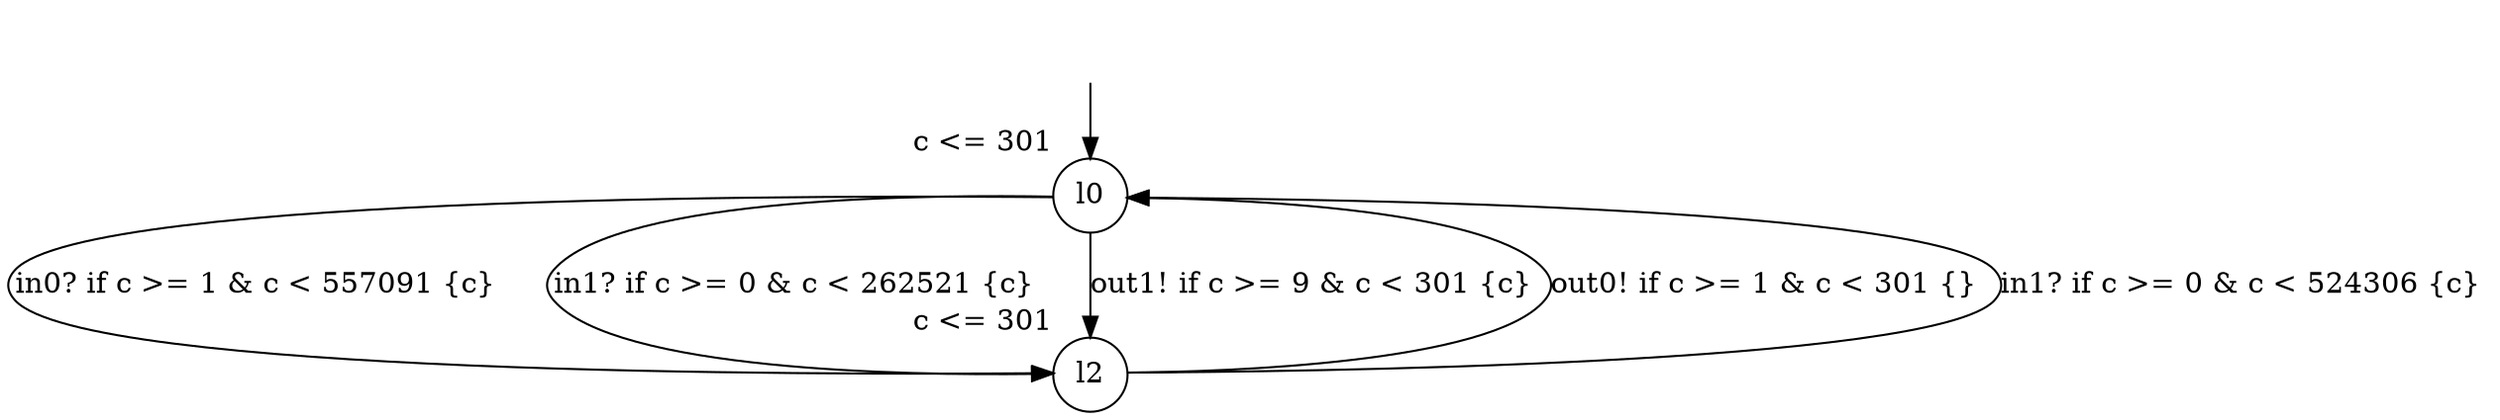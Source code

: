 digraph g {
__start0 [label="" shape="none"];
l0 [shape="circle" margin=0 label="l0", xlabel="c <= 301"];
l2 [shape="circle" margin=0 label="l2", xlabel="c <= 301"];
l0 -> l2 [label="in0? if c >= 1 & c < 557091 {c} "];
l0 -> l2 [label="in1? if c >= 0 & c < 262521 {c} "];
l0 -> l2 [label="out1! if c >= 9 & c < 301 {c} "];
l2 -> l0 [label="out0! if c >= 1 & c < 301 {} "];
l2 -> l0 [label="in1? if c >= 0 & c < 524306 {c} "];
__start0 -> l0;
}
